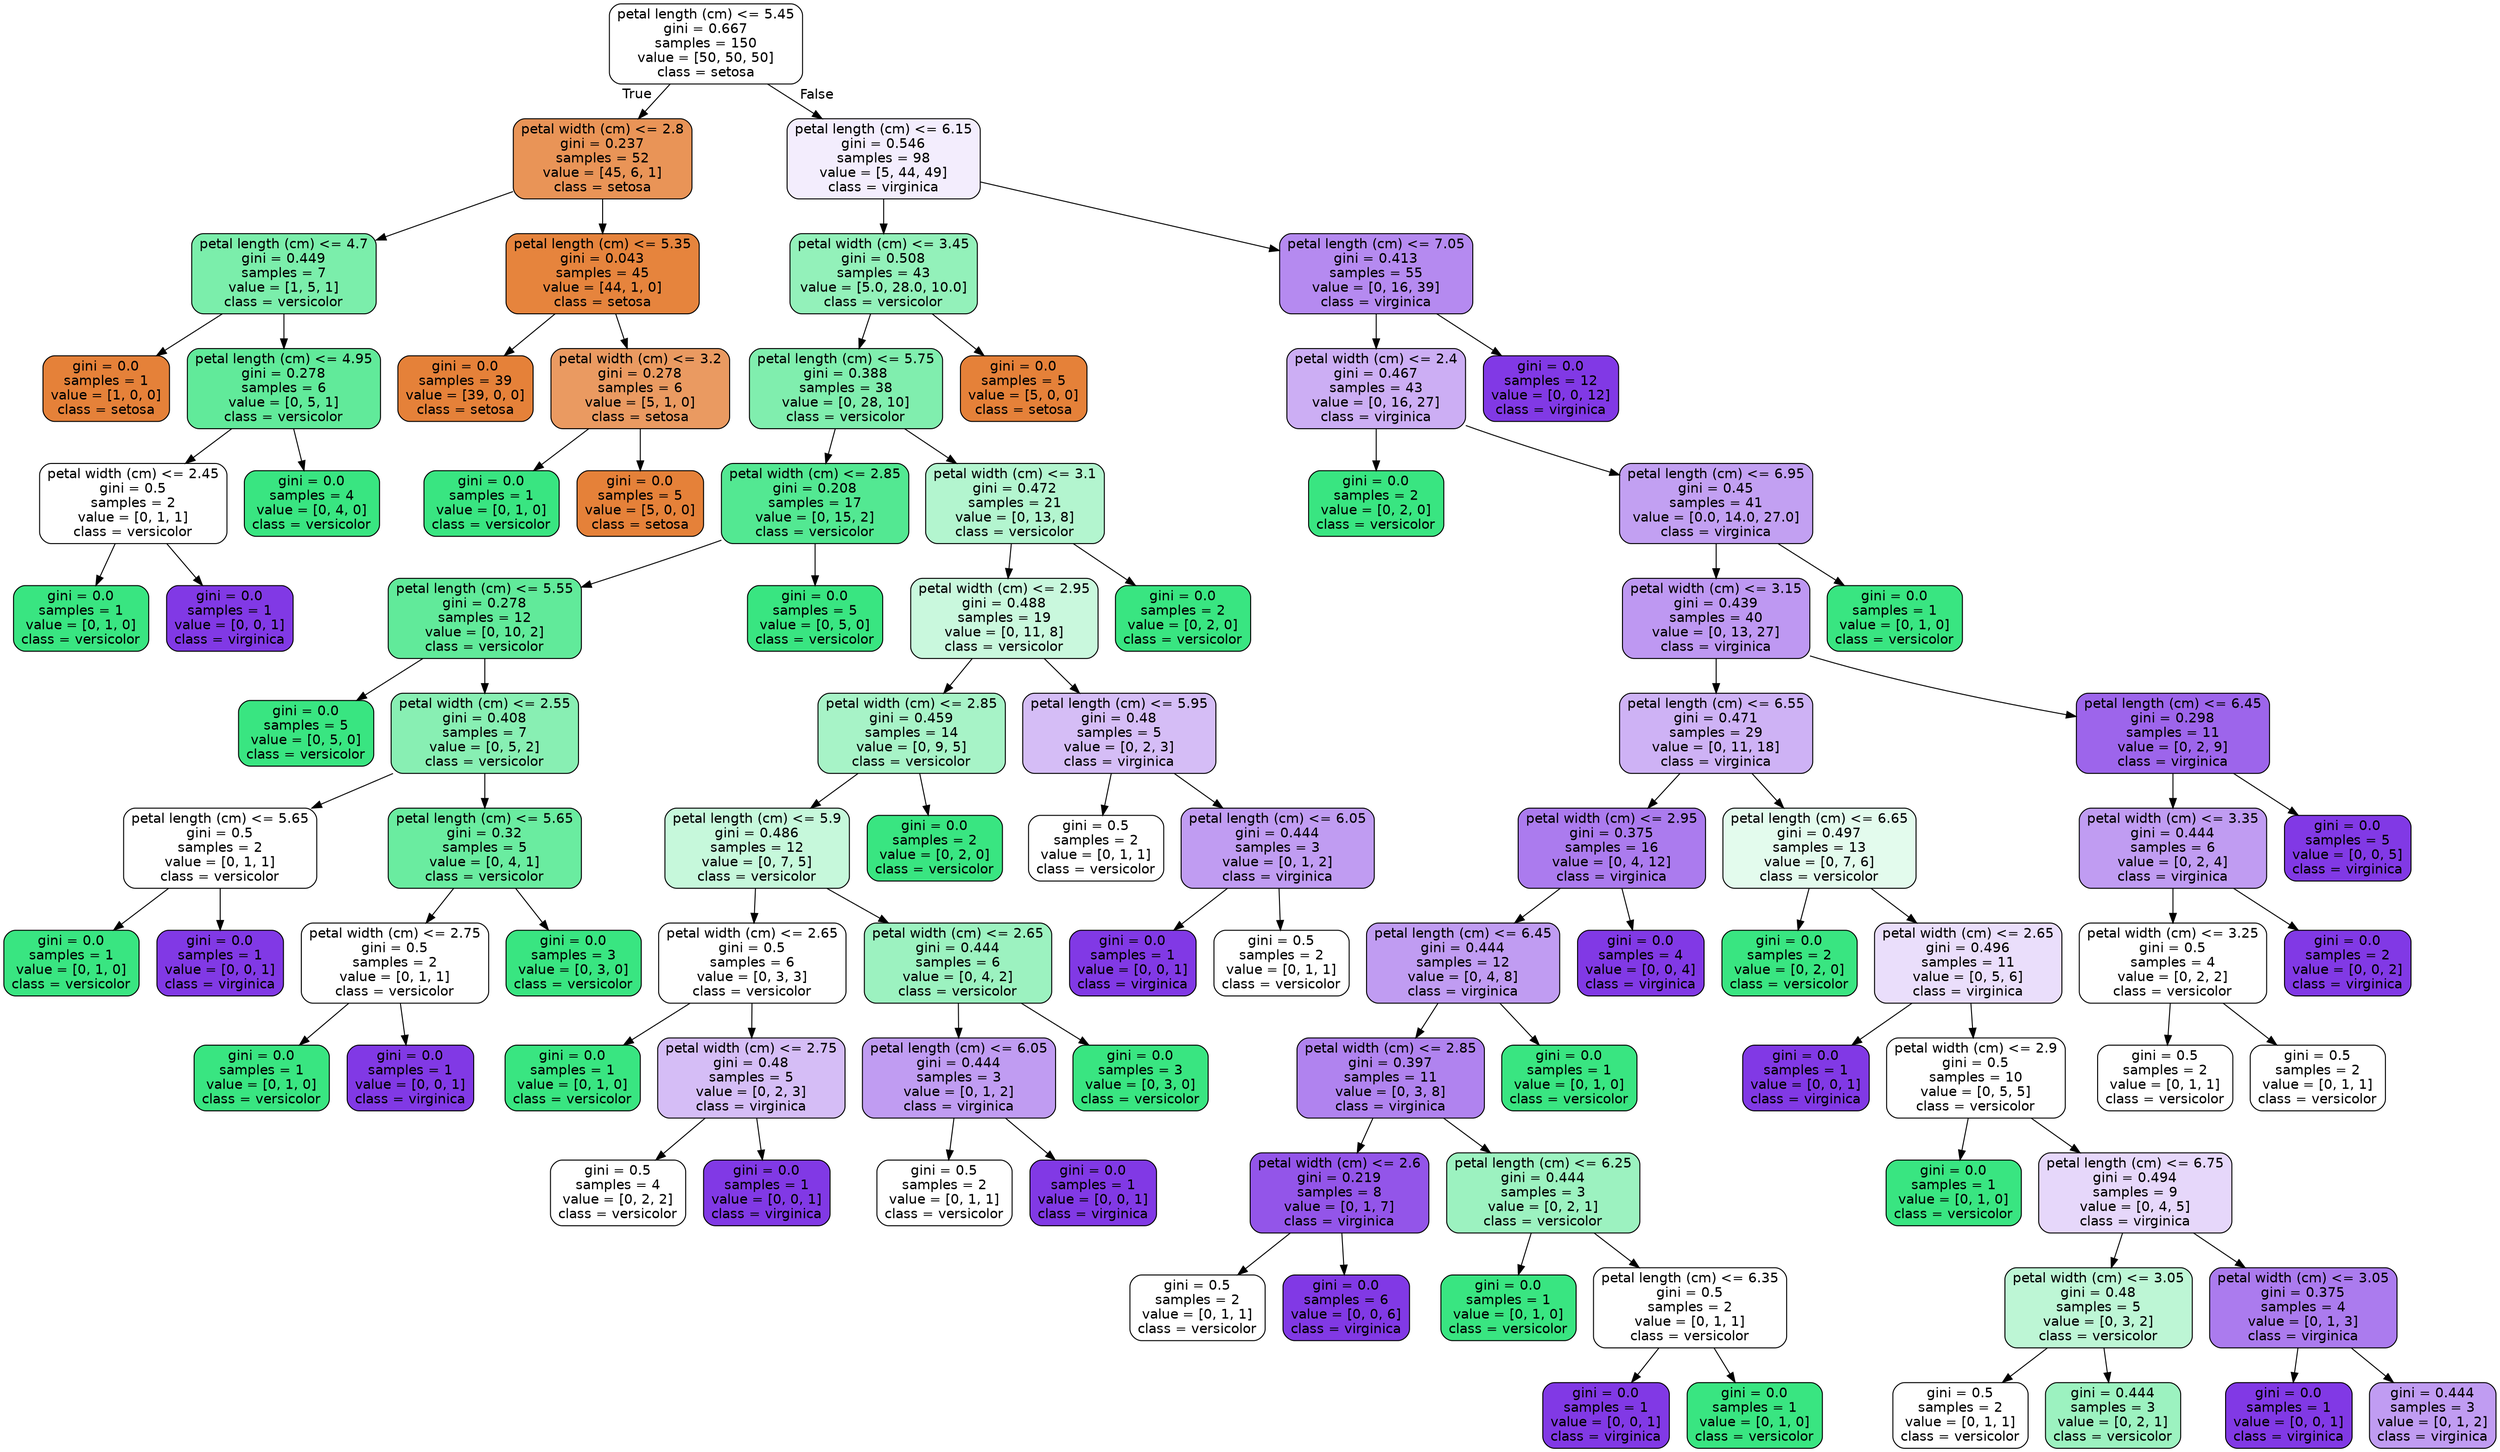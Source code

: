 digraph Tree {
node [shape=box, style="filled, rounded", color="black", fontname="helvetica"] ;
edge [fontname="helvetica"] ;
0 [label="petal length (cm) <= 5.45\ngini = 0.667\nsamples = 150\nvalue = [50, 50, 50]\nclass = setosa", fillcolor="#ffffff"] ;
1 [label="petal width (cm) <= 2.8\ngini = 0.237\nsamples = 52\nvalue = [45, 6, 1]\nclass = setosa", fillcolor="#e99457"] ;
0 -> 1 [labeldistance=2.5, labelangle=45, headlabel="True"] ;
2 [label="petal length (cm) <= 4.7\ngini = 0.449\nsamples = 7\nvalue = [1, 5, 1]\nclass = versicolor", fillcolor="#7beeab"] ;
1 -> 2 ;
3 [label="gini = 0.0\nsamples = 1\nvalue = [1, 0, 0]\nclass = setosa", fillcolor="#e58139"] ;
2 -> 3 ;
4 [label="petal length (cm) <= 4.95\ngini = 0.278\nsamples = 6\nvalue = [0, 5, 1]\nclass = versicolor", fillcolor="#61ea9a"] ;
2 -> 4 ;
5 [label="petal width (cm) <= 2.45\ngini = 0.5\nsamples = 2\nvalue = [0, 1, 1]\nclass = versicolor", fillcolor="#ffffff"] ;
4 -> 5 ;
6 [label="gini = 0.0\nsamples = 1\nvalue = [0, 1, 0]\nclass = versicolor", fillcolor="#39e581"] ;
5 -> 6 ;
7 [label="gini = 0.0\nsamples = 1\nvalue = [0, 0, 1]\nclass = virginica", fillcolor="#8139e5"] ;
5 -> 7 ;
8 [label="gini = 0.0\nsamples = 4\nvalue = [0, 4, 0]\nclass = versicolor", fillcolor="#39e581"] ;
4 -> 8 ;
9 [label="petal length (cm) <= 5.35\ngini = 0.043\nsamples = 45\nvalue = [44, 1, 0]\nclass = setosa", fillcolor="#e6843d"] ;
1 -> 9 ;
10 [label="gini = 0.0\nsamples = 39\nvalue = [39, 0, 0]\nclass = setosa", fillcolor="#e58139"] ;
9 -> 10 ;
11 [label="petal width (cm) <= 3.2\ngini = 0.278\nsamples = 6\nvalue = [5, 1, 0]\nclass = setosa", fillcolor="#ea9a61"] ;
9 -> 11 ;
12 [label="gini = 0.0\nsamples = 1\nvalue = [0, 1, 0]\nclass = versicolor", fillcolor="#39e581"] ;
11 -> 12 ;
13 [label="gini = 0.0\nsamples = 5\nvalue = [5, 0, 0]\nclass = setosa", fillcolor="#e58139"] ;
11 -> 13 ;
14 [label="petal length (cm) <= 6.15\ngini = 0.546\nsamples = 98\nvalue = [5, 44, 49]\nclass = virginica", fillcolor="#f3edfd"] ;
0 -> 14 [labeldistance=2.5, labelangle=-45, headlabel="False"] ;
15 [label="petal width (cm) <= 3.45\ngini = 0.508\nsamples = 43\nvalue = [5.0, 28.0, 10.0]\nclass = versicolor", fillcolor="#93f1ba"] ;
14 -> 15 ;
16 [label="petal length (cm) <= 5.75\ngini = 0.388\nsamples = 38\nvalue = [0, 28, 10]\nclass = versicolor", fillcolor="#80eeae"] ;
15 -> 16 ;
17 [label="petal width (cm) <= 2.85\ngini = 0.208\nsamples = 17\nvalue = [0, 15, 2]\nclass = versicolor", fillcolor="#53e892"] ;
16 -> 17 ;
18 [label="petal length (cm) <= 5.55\ngini = 0.278\nsamples = 12\nvalue = [0, 10, 2]\nclass = versicolor", fillcolor="#61ea9a"] ;
17 -> 18 ;
19 [label="gini = 0.0\nsamples = 5\nvalue = [0, 5, 0]\nclass = versicolor", fillcolor="#39e581"] ;
18 -> 19 ;
20 [label="petal width (cm) <= 2.55\ngini = 0.408\nsamples = 7\nvalue = [0, 5, 2]\nclass = versicolor", fillcolor="#88efb3"] ;
18 -> 20 ;
21 [label="petal length (cm) <= 5.65\ngini = 0.5\nsamples = 2\nvalue = [0, 1, 1]\nclass = versicolor", fillcolor="#ffffff"] ;
20 -> 21 ;
22 [label="gini = 0.0\nsamples = 1\nvalue = [0, 1, 0]\nclass = versicolor", fillcolor="#39e581"] ;
21 -> 22 ;
23 [label="gini = 0.0\nsamples = 1\nvalue = [0, 0, 1]\nclass = virginica", fillcolor="#8139e5"] ;
21 -> 23 ;
24 [label="petal length (cm) <= 5.65\ngini = 0.32\nsamples = 5\nvalue = [0, 4, 1]\nclass = versicolor", fillcolor="#6aeca0"] ;
20 -> 24 ;
25 [label="petal width (cm) <= 2.75\ngini = 0.5\nsamples = 2\nvalue = [0, 1, 1]\nclass = versicolor", fillcolor="#ffffff"] ;
24 -> 25 ;
26 [label="gini = 0.0\nsamples = 1\nvalue = [0, 1, 0]\nclass = versicolor", fillcolor="#39e581"] ;
25 -> 26 ;
27 [label="gini = 0.0\nsamples = 1\nvalue = [0, 0, 1]\nclass = virginica", fillcolor="#8139e5"] ;
25 -> 27 ;
28 [label="gini = 0.0\nsamples = 3\nvalue = [0, 3, 0]\nclass = versicolor", fillcolor="#39e581"] ;
24 -> 28 ;
29 [label="gini = 0.0\nsamples = 5\nvalue = [0, 5, 0]\nclass = versicolor", fillcolor="#39e581"] ;
17 -> 29 ;
30 [label="petal width (cm) <= 3.1\ngini = 0.472\nsamples = 21\nvalue = [0, 13, 8]\nclass = versicolor", fillcolor="#b3f5cf"] ;
16 -> 30 ;
31 [label="petal width (cm) <= 2.95\ngini = 0.488\nsamples = 19\nvalue = [0, 11, 8]\nclass = versicolor", fillcolor="#c9f8dd"] ;
30 -> 31 ;
32 [label="petal width (cm) <= 2.85\ngini = 0.459\nsamples = 14\nvalue = [0, 9, 5]\nclass = versicolor", fillcolor="#a7f3c7"] ;
31 -> 32 ;
33 [label="petal length (cm) <= 5.9\ngini = 0.486\nsamples = 12\nvalue = [0, 7, 5]\nclass = versicolor", fillcolor="#c6f8db"] ;
32 -> 33 ;
34 [label="petal width (cm) <= 2.65\ngini = 0.5\nsamples = 6\nvalue = [0, 3, 3]\nclass = versicolor", fillcolor="#ffffff"] ;
33 -> 34 ;
35 [label="gini = 0.0\nsamples = 1\nvalue = [0, 1, 0]\nclass = versicolor", fillcolor="#39e581"] ;
34 -> 35 ;
36 [label="petal width (cm) <= 2.75\ngini = 0.48\nsamples = 5\nvalue = [0, 2, 3]\nclass = virginica", fillcolor="#d5bdf6"] ;
34 -> 36 ;
37 [label="gini = 0.5\nsamples = 4\nvalue = [0, 2, 2]\nclass = versicolor", fillcolor="#ffffff"] ;
36 -> 37 ;
38 [label="gini = 0.0\nsamples = 1\nvalue = [0, 0, 1]\nclass = virginica", fillcolor="#8139e5"] ;
36 -> 38 ;
39 [label="petal width (cm) <= 2.65\ngini = 0.444\nsamples = 6\nvalue = [0, 4, 2]\nclass = versicolor", fillcolor="#9cf2c0"] ;
33 -> 39 ;
40 [label="petal length (cm) <= 6.05\ngini = 0.444\nsamples = 3\nvalue = [0, 1, 2]\nclass = virginica", fillcolor="#c09cf2"] ;
39 -> 40 ;
41 [label="gini = 0.5\nsamples = 2\nvalue = [0, 1, 1]\nclass = versicolor", fillcolor="#ffffff"] ;
40 -> 41 ;
42 [label="gini = 0.0\nsamples = 1\nvalue = [0, 0, 1]\nclass = virginica", fillcolor="#8139e5"] ;
40 -> 42 ;
43 [label="gini = 0.0\nsamples = 3\nvalue = [0, 3, 0]\nclass = versicolor", fillcolor="#39e581"] ;
39 -> 43 ;
44 [label="gini = 0.0\nsamples = 2\nvalue = [0, 2, 0]\nclass = versicolor", fillcolor="#39e581"] ;
32 -> 44 ;
45 [label="petal length (cm) <= 5.95\ngini = 0.48\nsamples = 5\nvalue = [0, 2, 3]\nclass = virginica", fillcolor="#d5bdf6"] ;
31 -> 45 ;
46 [label="gini = 0.5\nsamples = 2\nvalue = [0, 1, 1]\nclass = versicolor", fillcolor="#ffffff"] ;
45 -> 46 ;
47 [label="petal length (cm) <= 6.05\ngini = 0.444\nsamples = 3\nvalue = [0, 1, 2]\nclass = virginica", fillcolor="#c09cf2"] ;
45 -> 47 ;
48 [label="gini = 0.0\nsamples = 1\nvalue = [0, 0, 1]\nclass = virginica", fillcolor="#8139e5"] ;
47 -> 48 ;
49 [label="gini = 0.5\nsamples = 2\nvalue = [0, 1, 1]\nclass = versicolor", fillcolor="#ffffff"] ;
47 -> 49 ;
50 [label="gini = 0.0\nsamples = 2\nvalue = [0, 2, 0]\nclass = versicolor", fillcolor="#39e581"] ;
30 -> 50 ;
51 [label="gini = 0.0\nsamples = 5\nvalue = [5, 0, 0]\nclass = setosa", fillcolor="#e58139"] ;
15 -> 51 ;
52 [label="petal length (cm) <= 7.05\ngini = 0.413\nsamples = 55\nvalue = [0, 16, 39]\nclass = virginica", fillcolor="#b58af0"] ;
14 -> 52 ;
53 [label="petal width (cm) <= 2.4\ngini = 0.467\nsamples = 43\nvalue = [0, 16, 27]\nclass = virginica", fillcolor="#ccaef4"] ;
52 -> 53 ;
54 [label="gini = 0.0\nsamples = 2\nvalue = [0, 2, 0]\nclass = versicolor", fillcolor="#39e581"] ;
53 -> 54 ;
55 [label="petal length (cm) <= 6.95\ngini = 0.45\nsamples = 41\nvalue = [0.0, 14.0, 27.0]\nclass = virginica", fillcolor="#c2a0f2"] ;
53 -> 55 ;
56 [label="petal width (cm) <= 3.15\ngini = 0.439\nsamples = 40\nvalue = [0, 13, 27]\nclass = virginica", fillcolor="#be98f2"] ;
55 -> 56 ;
57 [label="petal length (cm) <= 6.55\ngini = 0.471\nsamples = 29\nvalue = [0, 11, 18]\nclass = virginica", fillcolor="#ceb2f5"] ;
56 -> 57 ;
58 [label="petal width (cm) <= 2.95\ngini = 0.375\nsamples = 16\nvalue = [0, 4, 12]\nclass = virginica", fillcolor="#ab7bee"] ;
57 -> 58 ;
59 [label="petal length (cm) <= 6.45\ngini = 0.444\nsamples = 12\nvalue = [0, 4, 8]\nclass = virginica", fillcolor="#c09cf2"] ;
58 -> 59 ;
60 [label="petal width (cm) <= 2.85\ngini = 0.397\nsamples = 11\nvalue = [0, 3, 8]\nclass = virginica", fillcolor="#b083ef"] ;
59 -> 60 ;
61 [label="petal width (cm) <= 2.6\ngini = 0.219\nsamples = 8\nvalue = [0, 1, 7]\nclass = virginica", fillcolor="#9355e9"] ;
60 -> 61 ;
62 [label="gini = 0.5\nsamples = 2\nvalue = [0, 1, 1]\nclass = versicolor", fillcolor="#ffffff"] ;
61 -> 62 ;
63 [label="gini = 0.0\nsamples = 6\nvalue = [0, 0, 6]\nclass = virginica", fillcolor="#8139e5"] ;
61 -> 63 ;
64 [label="petal length (cm) <= 6.25\ngini = 0.444\nsamples = 3\nvalue = [0, 2, 1]\nclass = versicolor", fillcolor="#9cf2c0"] ;
60 -> 64 ;
65 [label="gini = 0.0\nsamples = 1\nvalue = [0, 1, 0]\nclass = versicolor", fillcolor="#39e581"] ;
64 -> 65 ;
66 [label="petal length (cm) <= 6.35\ngini = 0.5\nsamples = 2\nvalue = [0, 1, 1]\nclass = versicolor", fillcolor="#ffffff"] ;
64 -> 66 ;
67 [label="gini = 0.0\nsamples = 1\nvalue = [0, 0, 1]\nclass = virginica", fillcolor="#8139e5"] ;
66 -> 67 ;
68 [label="gini = 0.0\nsamples = 1\nvalue = [0, 1, 0]\nclass = versicolor", fillcolor="#39e581"] ;
66 -> 68 ;
69 [label="gini = 0.0\nsamples = 1\nvalue = [0, 1, 0]\nclass = versicolor", fillcolor="#39e581"] ;
59 -> 69 ;
70 [label="gini = 0.0\nsamples = 4\nvalue = [0, 0, 4]\nclass = virginica", fillcolor="#8139e5"] ;
58 -> 70 ;
71 [label="petal length (cm) <= 6.65\ngini = 0.497\nsamples = 13\nvalue = [0, 7, 6]\nclass = versicolor", fillcolor="#e3fbed"] ;
57 -> 71 ;
72 [label="gini = 0.0\nsamples = 2\nvalue = [0, 2, 0]\nclass = versicolor", fillcolor="#39e581"] ;
71 -> 72 ;
73 [label="petal width (cm) <= 2.65\ngini = 0.496\nsamples = 11\nvalue = [0, 5, 6]\nclass = virginica", fillcolor="#eadefb"] ;
71 -> 73 ;
74 [label="gini = 0.0\nsamples = 1\nvalue = [0, 0, 1]\nclass = virginica", fillcolor="#8139e5"] ;
73 -> 74 ;
75 [label="petal width (cm) <= 2.9\ngini = 0.5\nsamples = 10\nvalue = [0, 5, 5]\nclass = versicolor", fillcolor="#ffffff"] ;
73 -> 75 ;
76 [label="gini = 0.0\nsamples = 1\nvalue = [0, 1, 0]\nclass = versicolor", fillcolor="#39e581"] ;
75 -> 76 ;
77 [label="petal length (cm) <= 6.75\ngini = 0.494\nsamples = 9\nvalue = [0, 4, 5]\nclass = virginica", fillcolor="#e6d7fa"] ;
75 -> 77 ;
78 [label="petal width (cm) <= 3.05\ngini = 0.48\nsamples = 5\nvalue = [0, 3, 2]\nclass = versicolor", fillcolor="#bdf6d5"] ;
77 -> 78 ;
79 [label="gini = 0.5\nsamples = 2\nvalue = [0, 1, 1]\nclass = versicolor", fillcolor="#ffffff"] ;
78 -> 79 ;
80 [label="gini = 0.444\nsamples = 3\nvalue = [0, 2, 1]\nclass = versicolor", fillcolor="#9cf2c0"] ;
78 -> 80 ;
81 [label="petal width (cm) <= 3.05\ngini = 0.375\nsamples = 4\nvalue = [0, 1, 3]\nclass = virginica", fillcolor="#ab7bee"] ;
77 -> 81 ;
82 [label="gini = 0.0\nsamples = 1\nvalue = [0, 0, 1]\nclass = virginica", fillcolor="#8139e5"] ;
81 -> 82 ;
83 [label="gini = 0.444\nsamples = 3\nvalue = [0, 1, 2]\nclass = virginica", fillcolor="#c09cf2"] ;
81 -> 83 ;
84 [label="petal length (cm) <= 6.45\ngini = 0.298\nsamples = 11\nvalue = [0, 2, 9]\nclass = virginica", fillcolor="#9d65eb"] ;
56 -> 84 ;
85 [label="petal width (cm) <= 3.35\ngini = 0.444\nsamples = 6\nvalue = [0, 2, 4]\nclass = virginica", fillcolor="#c09cf2"] ;
84 -> 85 ;
86 [label="petal width (cm) <= 3.25\ngini = 0.5\nsamples = 4\nvalue = [0, 2, 2]\nclass = versicolor", fillcolor="#ffffff"] ;
85 -> 86 ;
87 [label="gini = 0.5\nsamples = 2\nvalue = [0, 1, 1]\nclass = versicolor", fillcolor="#ffffff"] ;
86 -> 87 ;
88 [label="gini = 0.5\nsamples = 2\nvalue = [0, 1, 1]\nclass = versicolor", fillcolor="#ffffff"] ;
86 -> 88 ;
89 [label="gini = 0.0\nsamples = 2\nvalue = [0, 0, 2]\nclass = virginica", fillcolor="#8139e5"] ;
85 -> 89 ;
90 [label="gini = 0.0\nsamples = 5\nvalue = [0, 0, 5]\nclass = virginica", fillcolor="#8139e5"] ;
84 -> 90 ;
91 [label="gini = 0.0\nsamples = 1\nvalue = [0, 1, 0]\nclass = versicolor", fillcolor="#39e581"] ;
55 -> 91 ;
92 [label="gini = 0.0\nsamples = 12\nvalue = [0, 0, 12]\nclass = virginica", fillcolor="#8139e5"] ;
52 -> 92 ;
}